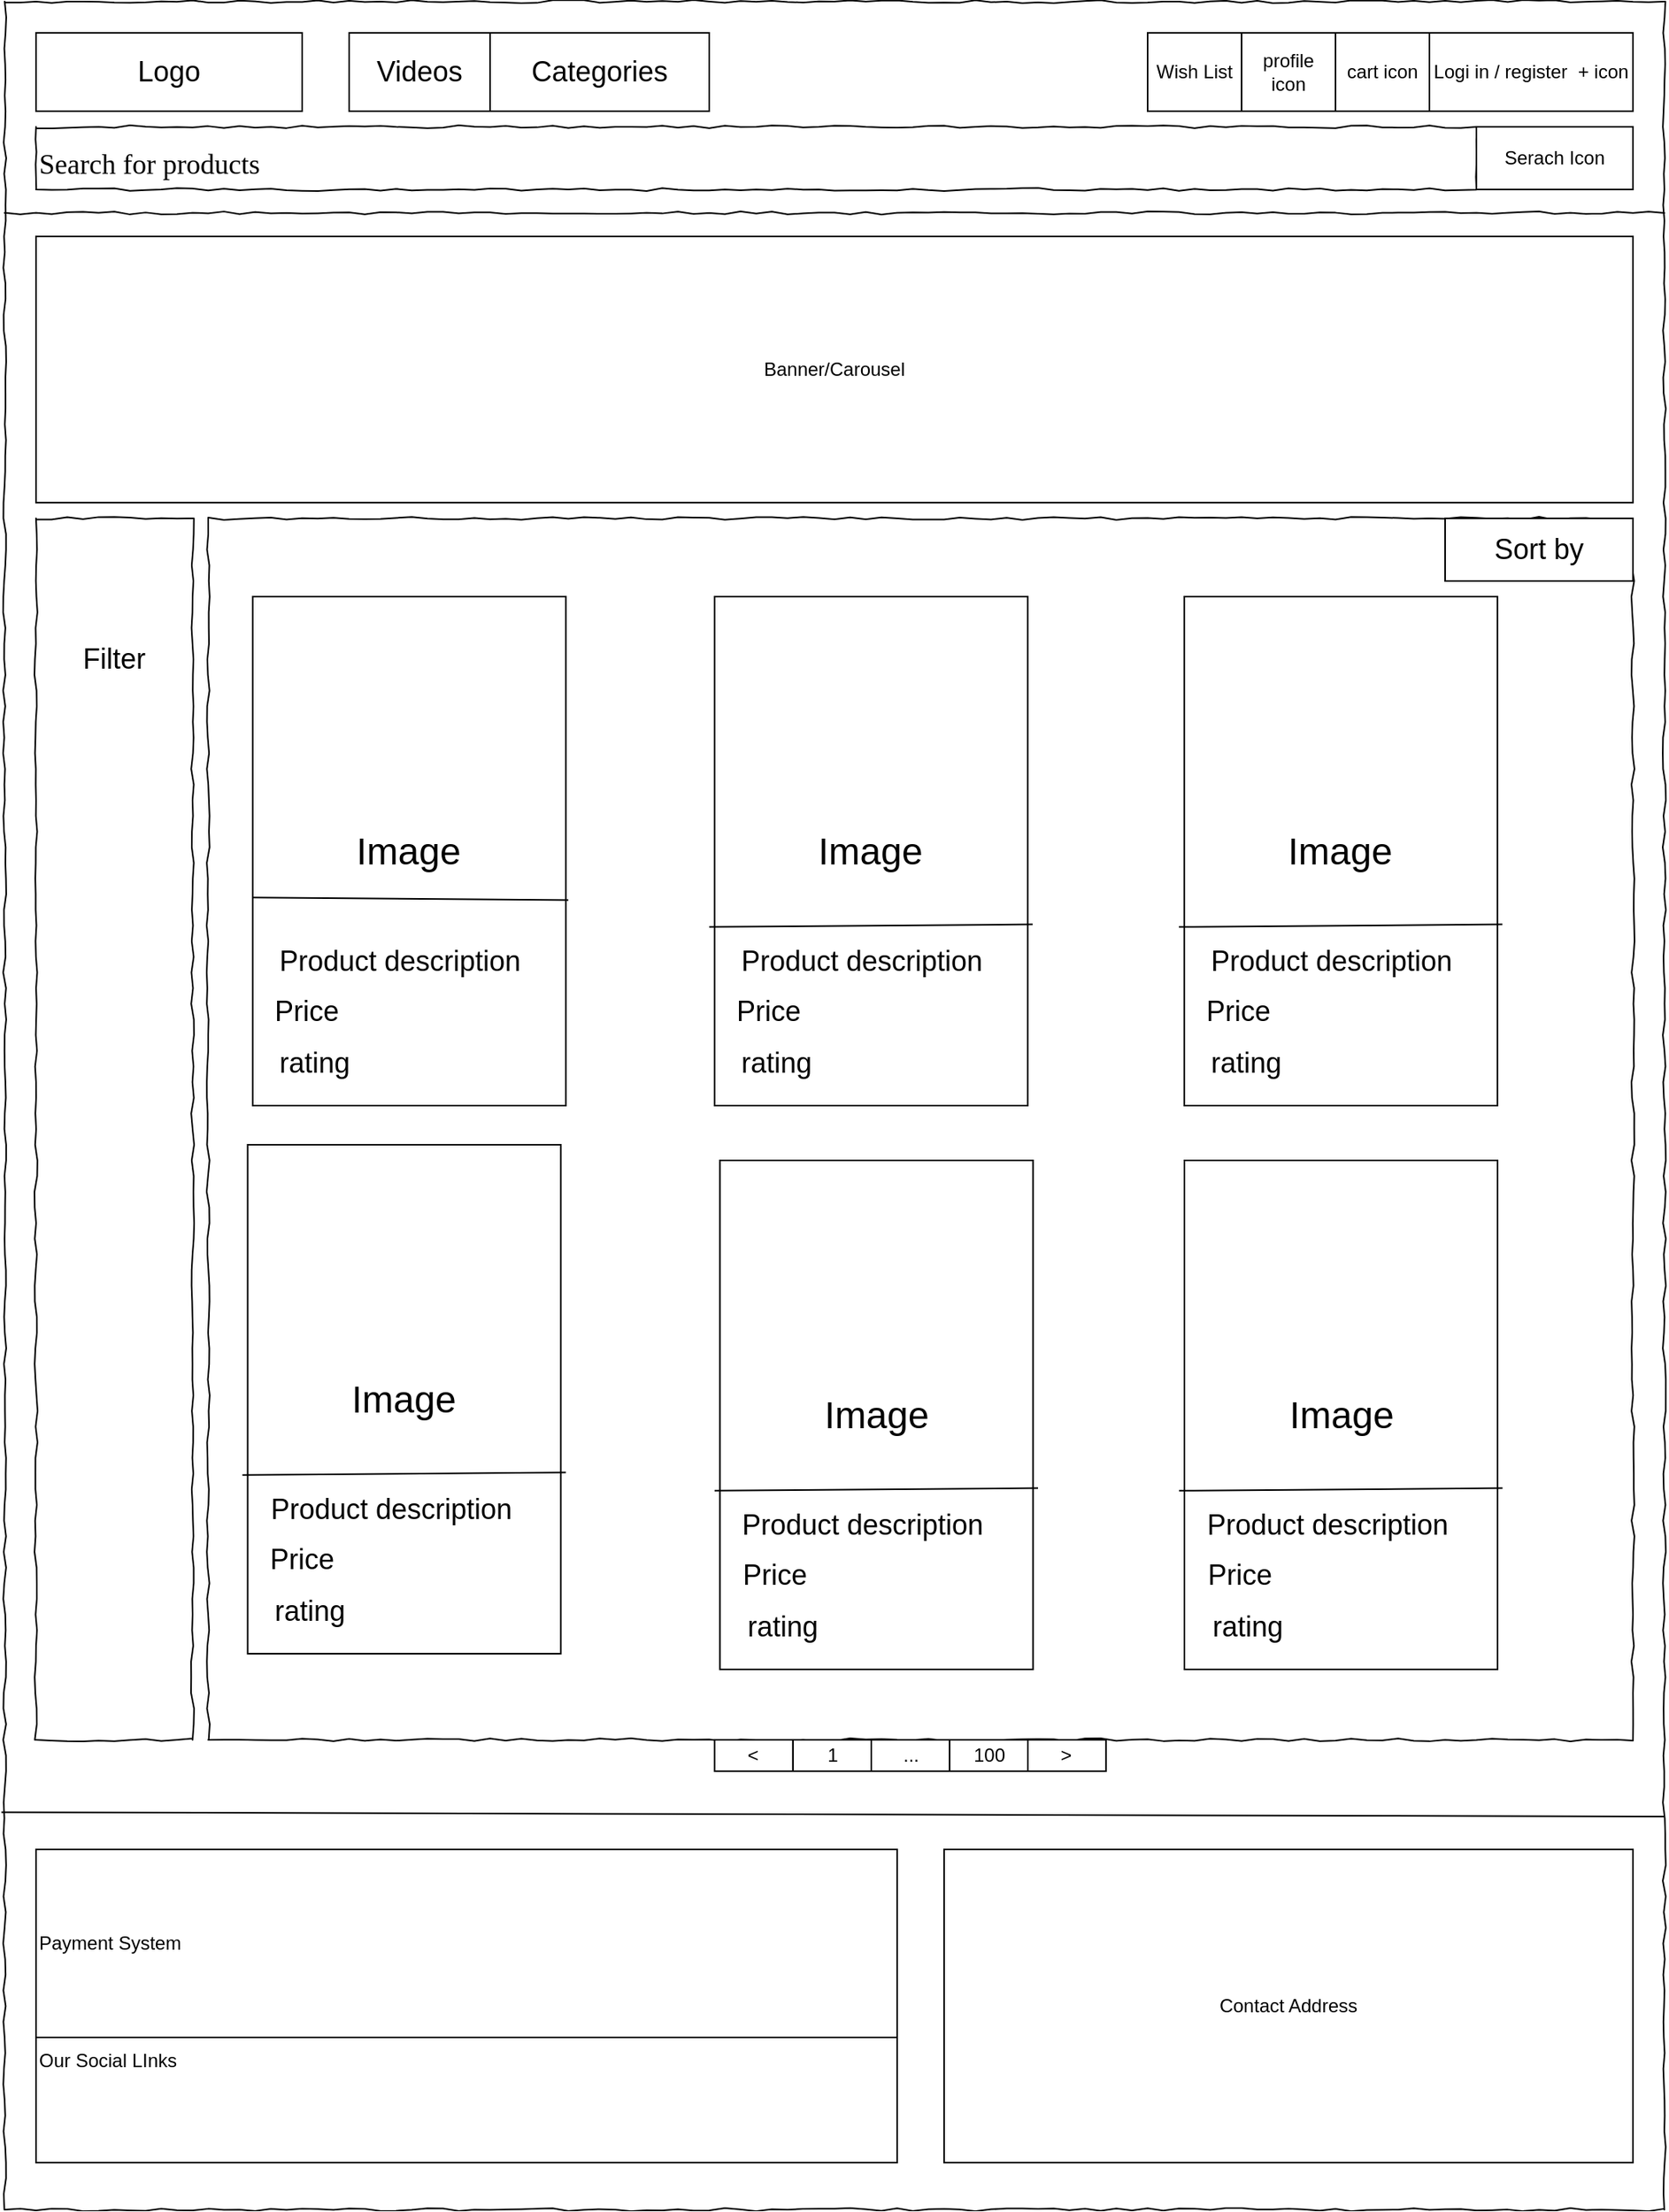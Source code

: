<mxfile version="13.7.3" type="device"><diagram name="Page-1" id="03018318-947c-dd8e-b7a3-06fadd420f32"><mxGraphModel dx="1662" dy="1666" grid="1" gridSize="10" guides="1" tooltips="1" connect="1" arrows="1" fold="1" page="1" pageScale="1" pageWidth="1100" pageHeight="850" background="#ffffff" math="0" shadow="0"><root><mxCell id="0"/><mxCell id="1" parent="0"/><mxCell id="677b7b8949515195-1" value="" style="whiteSpace=wrap;html=1;rounded=0;shadow=0;labelBackgroundColor=none;strokeColor=#000000;strokeWidth=1;fillColor=none;fontFamily=Verdana;fontSize=12;fontColor=#000000;align=center;comic=1;" parent="1" vertex="1"><mxGeometry x="20" y="-20" width="1060" height="1410" as="geometry"/></mxCell><mxCell id="677b7b8949515195-2" value="&lt;font style=&quot;vertical-align: inherit&quot;&gt;&lt;font style=&quot;vertical-align: inherit&quot;&gt;&lt;font style=&quot;vertical-align: inherit&quot;&gt;&lt;font style=&quot;vertical-align: inherit&quot;&gt;&lt;font style=&quot;vertical-align: inherit&quot;&gt;&lt;font style=&quot;vertical-align: inherit ; font-size: 18px&quot;&gt;&lt;font style=&quot;vertical-align: inherit&quot;&gt;&lt;font style=&quot;vertical-align: inherit&quot;&gt;Search for products&lt;/font&gt;&lt;/font&gt;&lt;/font&gt;&lt;/font&gt;&lt;/font&gt;&lt;/font&gt;&lt;/font&gt;&lt;/font&gt;" style="whiteSpace=wrap;html=1;rounded=0;shadow=0;labelBackgroundColor=none;strokeWidth=1;fontFamily=Verdana;fontSize=28;align=left;comic=1;" parent="1" vertex="1"><mxGeometry x="40" y="60" width="920" height="40" as="geometry"/></mxCell><mxCell id="677b7b8949515195-8" value="" style="whiteSpace=wrap;html=1;rounded=0;shadow=0;labelBackgroundColor=none;strokeWidth=1;fillColor=none;fontFamily=Verdana;fontSize=12;align=center;comic=1;" parent="1" vertex="1"><mxGeometry x="40" y="310" width="100" height="780" as="geometry"/></mxCell><mxCell id="677b7b8949515195-9" value="" style="line;strokeWidth=1;html=1;rounded=0;shadow=0;labelBackgroundColor=none;fillColor=none;fontFamily=Verdana;fontSize=14;fontColor=#000000;align=center;comic=1;" parent="1" vertex="1"><mxGeometry x="20" y="110" width="1060" height="10" as="geometry"/></mxCell><mxCell id="UhEQ6fmvqOYaQAHXVNuu-1" value="&lt;font style=&quot;vertical-align: inherit&quot;&gt;&lt;font style=&quot;vertical-align: inherit&quot;&gt;Serach Icon&lt;/font&gt;&lt;/font&gt;" style="rounded=0;whiteSpace=wrap;html=1;" parent="1" vertex="1"><mxGeometry x="960" y="60" width="100" height="40" as="geometry"/></mxCell><mxCell id="UhEQ6fmvqOYaQAHXVNuu-2" value="&lt;font style=&quot;font-size: 18px&quot;&gt;Logo&lt;/font&gt;" style="rounded=0;whiteSpace=wrap;html=1;" parent="1" vertex="1"><mxGeometry x="40" width="170" height="50" as="geometry"/></mxCell><mxCell id="UhEQ6fmvqOYaQAHXVNuu-3" value="cart icon" style="rounded=0;whiteSpace=wrap;html=1;" parent="1" vertex="1"><mxGeometry x="870" width="60" height="50" as="geometry"/></mxCell><mxCell id="UhEQ6fmvqOYaQAHXVNuu-4" value="Logi in / register&amp;nbsp; + icon" style="rounded=0;whiteSpace=wrap;html=1;" parent="1" vertex="1"><mxGeometry x="930" width="130" height="50" as="geometry"/></mxCell><mxCell id="UhEQ6fmvqOYaQAHXVNuu-6" value="" style="endArrow=none;html=1;exitX=-0.002;exitY=0.82;exitDx=0;exitDy=0;exitPerimeter=0;entryX=1;entryY=0.822;entryDx=0;entryDy=0;entryPerimeter=0;" parent="1" source="677b7b8949515195-1" target="677b7b8949515195-1" edge="1"><mxGeometry width="50" height="50" relative="1" as="geometry"><mxPoint x="180" y="760" as="sourcePoint"/><mxPoint x="230" y="710" as="targetPoint"/></mxGeometry></mxCell><mxCell id="UhEQ6fmvqOYaQAHXVNuu-9" value="&lt;font style=&quot;font-size: 18px&quot;&gt;Filter&lt;/font&gt;" style="text;html=1;strokeColor=none;fillColor=none;align=center;verticalAlign=middle;whiteSpace=wrap;rounded=0;" parent="1" vertex="1"><mxGeometry x="35" y="370" width="110" height="60" as="geometry"/></mxCell><mxCell id="UhEQ6fmvqOYaQAHXVNuu-12" value="&lt;font style=&quot;font-size: 18px&quot;&gt;Videos&lt;/font&gt;" style="rounded=0;whiteSpace=wrap;html=1;" parent="1" vertex="1"><mxGeometry x="240.0" width="90" height="50" as="geometry"/></mxCell><mxCell id="UhEQ6fmvqOYaQAHXVNuu-13" value="profile icon" style="rounded=0;whiteSpace=wrap;html=1;" parent="1" vertex="1"><mxGeometry x="810" width="60" height="50" as="geometry"/></mxCell><mxCell id="UhEQ6fmvqOYaQAHXVNuu-14" value="Wish List" style="rounded=0;whiteSpace=wrap;html=1;" parent="1" vertex="1"><mxGeometry x="750" width="60" height="50" as="geometry"/></mxCell><mxCell id="UhEQ6fmvqOYaQAHXVNuu-16" value="&lt;font style=&quot;font-size: 24px&quot;&gt;Image&lt;/font&gt;" style="rounded=0;whiteSpace=wrap;html=1;" parent="1" vertex="1"><mxGeometry x="178.4" y="360" width="200" height="325" as="geometry"/></mxCell><mxCell id="UhEQ6fmvqOYaQAHXVNuu-21" value="" style="endArrow=none;html=1;entryX=1.008;entryY=0.596;entryDx=0;entryDy=0;exitX=0;exitY=0.591;exitDx=0;exitDy=0;entryPerimeter=0;exitPerimeter=0;" parent="1" source="UhEQ6fmvqOYaQAHXVNuu-16" target="UhEQ6fmvqOYaQAHXVNuu-16" edge="1"><mxGeometry width="50" height="50" relative="1" as="geometry"><mxPoint x="203.4" y="392.5" as="sourcePoint"/><mxPoint x="253.4" y="342.5" as="targetPoint"/></mxGeometry></mxCell><mxCell id="UhEQ6fmvqOYaQAHXVNuu-22" value="&lt;font style=&quot;font-size: 18px&quot;&gt;Product description&lt;/font&gt;" style="text;html=1;strokeColor=none;fillColor=none;align=center;verticalAlign=middle;whiteSpace=wrap;rounded=0;" parent="1" vertex="1"><mxGeometry x="145" y="582.5" width="255" height="20" as="geometry"/></mxCell><mxCell id="UhEQ6fmvqOYaQAHXVNuu-23" value="&lt;font style=&quot;font-size: 18px&quot;&gt;Price&lt;/font&gt;" style="text;html=1;strokeColor=none;fillColor=none;align=center;verticalAlign=middle;whiteSpace=wrap;rounded=0;rotation=0;" parent="1" vertex="1"><mxGeometry x="178.4" y="605" width="70" height="40" as="geometry"/></mxCell><mxCell id="UhEQ6fmvqOYaQAHXVNuu-27" value="&lt;font style=&quot;font-size: 18px&quot;&gt;rating&lt;/font&gt;" style="text;html=1;strokeColor=none;fillColor=none;align=center;verticalAlign=middle;whiteSpace=wrap;rounded=0;" parent="1" vertex="1"><mxGeometry x="183.4" y="642.5" width="70" height="30" as="geometry"/></mxCell><mxCell id="UhEQ6fmvqOYaQAHXVNuu-29" value="" style="whiteSpace=wrap;html=1;rounded=0;shadow=0;labelBackgroundColor=none;strokeWidth=1;fillColor=none;fontFamily=Verdana;fontSize=12;align=center;comic=1;" parent="1" vertex="1"><mxGeometry x="150" y="310" width="910" height="780" as="geometry"/></mxCell><mxCell id="UhEQ6fmvqOYaQAHXVNuu-30" value="&lt;font style=&quot;font-size: 24px&quot;&gt;Image&lt;/font&gt;" style="rounded=0;whiteSpace=wrap;html=1;" parent="1" vertex="1"><mxGeometry x="175.2" y="710" width="200" height="325" as="geometry"/></mxCell><mxCell id="UhEQ6fmvqOYaQAHXVNuu-31" value="&lt;font style=&quot;font-size: 18px&quot;&gt;Product description&lt;/font&gt;" style="text;html=1;strokeColor=none;fillColor=none;align=center;verticalAlign=middle;whiteSpace=wrap;rounded=0;" parent="1" vertex="1"><mxGeometry x="171.8" y="932.5" width="190" height="20" as="geometry"/></mxCell><mxCell id="UhEQ6fmvqOYaQAHXVNuu-32" value="&lt;font style=&quot;font-size: 18px&quot;&gt;Price&lt;/font&gt;" style="text;html=1;strokeColor=none;fillColor=none;align=center;verticalAlign=middle;whiteSpace=wrap;rounded=0;rotation=0;" parent="1" vertex="1"><mxGeometry x="175.2" y="955" width="70" height="40" as="geometry"/></mxCell><mxCell id="UhEQ6fmvqOYaQAHXVNuu-33" value="&lt;font style=&quot;font-size: 18px&quot;&gt;rating&lt;/font&gt;" style="text;html=1;strokeColor=none;fillColor=none;align=center;verticalAlign=middle;whiteSpace=wrap;rounded=0;" parent="1" vertex="1"><mxGeometry x="180.2" y="992.5" width="70" height="30" as="geometry"/></mxCell><mxCell id="UhEQ6fmvqOYaQAHXVNuu-43" value="" style="endArrow=none;html=1;exitX=-0.017;exitY=0.649;exitDx=0;exitDy=0;exitPerimeter=0;entryX=1.016;entryY=0.644;entryDx=0;entryDy=0;entryPerimeter=0;" parent="1" source="UhEQ6fmvqOYaQAHXVNuu-30" target="UhEQ6fmvqOYaQAHXVNuu-30" edge="1"><mxGeometry width="50" height="50" relative="1" as="geometry"><mxPoint x="291.8" y="922.5" as="sourcePoint"/><mxPoint x="341.8" y="872.5" as="targetPoint"/></mxGeometry></mxCell><mxCell id="UhEQ6fmvqOYaQAHXVNuu-44" value="&lt;font style=&quot;font-size: 24px&quot;&gt;Image&lt;/font&gt;" style="rounded=0;whiteSpace=wrap;html=1;" parent="1" vertex="1"><mxGeometry x="773.4" y="360" width="200" height="325" as="geometry"/></mxCell><mxCell id="UhEQ6fmvqOYaQAHXVNuu-45" value="&lt;font style=&quot;font-size: 18px&quot;&gt;Product description&lt;/font&gt;" style="text;html=1;strokeColor=none;fillColor=none;align=center;verticalAlign=middle;whiteSpace=wrap;rounded=0;" parent="1" vertex="1"><mxGeometry x="740" y="582.5" width="255" height="20" as="geometry"/></mxCell><mxCell id="UhEQ6fmvqOYaQAHXVNuu-46" value="&lt;font style=&quot;font-size: 18px&quot;&gt;Price&lt;/font&gt;" style="text;html=1;strokeColor=none;fillColor=none;align=center;verticalAlign=middle;whiteSpace=wrap;rounded=0;rotation=0;" parent="1" vertex="1"><mxGeometry x="773.4" y="605" width="70" height="40" as="geometry"/></mxCell><mxCell id="UhEQ6fmvqOYaQAHXVNuu-47" value="&lt;font style=&quot;font-size: 18px&quot;&gt;rating&lt;/font&gt;" style="text;html=1;strokeColor=none;fillColor=none;align=center;verticalAlign=middle;whiteSpace=wrap;rounded=0;" parent="1" vertex="1"><mxGeometry x="778.4" y="642.5" width="70" height="30" as="geometry"/></mxCell><mxCell id="UhEQ6fmvqOYaQAHXVNuu-48" value="" style="endArrow=none;html=1;exitX=-0.017;exitY=0.649;exitDx=0;exitDy=0;exitPerimeter=0;entryX=1.016;entryY=0.644;entryDx=0;entryDy=0;entryPerimeter=0;" parent="1" source="UhEQ6fmvqOYaQAHXVNuu-44" target="UhEQ6fmvqOYaQAHXVNuu-44" edge="1"><mxGeometry width="50" height="50" relative="1" as="geometry"><mxPoint x="890" y="572.5" as="sourcePoint"/><mxPoint x="940" y="522.5" as="targetPoint"/></mxGeometry></mxCell><mxCell id="UhEQ6fmvqOYaQAHXVNuu-49" value="&lt;font style=&quot;font-size: 24px&quot;&gt;Image&lt;/font&gt;" style="rounded=0;whiteSpace=wrap;html=1;" parent="1" vertex="1"><mxGeometry x="473.4" y="360" width="200" height="325" as="geometry"/></mxCell><mxCell id="UhEQ6fmvqOYaQAHXVNuu-50" value="&lt;font style=&quot;font-size: 18px&quot;&gt;Product description&lt;/font&gt;" style="text;html=1;strokeColor=none;fillColor=none;align=center;verticalAlign=middle;whiteSpace=wrap;rounded=0;" parent="1" vertex="1"><mxGeometry x="440" y="582.5" width="255" height="20" as="geometry"/></mxCell><mxCell id="UhEQ6fmvqOYaQAHXVNuu-51" value="&lt;font style=&quot;font-size: 18px&quot;&gt;Price&lt;/font&gt;" style="text;html=1;strokeColor=none;fillColor=none;align=center;verticalAlign=middle;whiteSpace=wrap;rounded=0;rotation=0;" parent="1" vertex="1"><mxGeometry x="473.4" y="605" width="70" height="40" as="geometry"/></mxCell><mxCell id="UhEQ6fmvqOYaQAHXVNuu-52" value="&lt;font style=&quot;font-size: 18px&quot;&gt;rating&lt;/font&gt;" style="text;html=1;strokeColor=none;fillColor=none;align=center;verticalAlign=middle;whiteSpace=wrap;rounded=0;" parent="1" vertex="1"><mxGeometry x="478.4" y="642.5" width="70" height="30" as="geometry"/></mxCell><mxCell id="UhEQ6fmvqOYaQAHXVNuu-53" value="" style="endArrow=none;html=1;exitX=-0.017;exitY=0.649;exitDx=0;exitDy=0;exitPerimeter=0;entryX=1.016;entryY=0.644;entryDx=0;entryDy=0;entryPerimeter=0;" parent="1" source="UhEQ6fmvqOYaQAHXVNuu-49" target="UhEQ6fmvqOYaQAHXVNuu-49" edge="1"><mxGeometry width="50" height="50" relative="1" as="geometry"><mxPoint x="590" y="572.5" as="sourcePoint"/><mxPoint x="640" y="522.5" as="targetPoint"/></mxGeometry></mxCell><mxCell id="UhEQ6fmvqOYaQAHXVNuu-59" value="&lt;font style=&quot;font-size: 24px&quot;&gt;Image&lt;/font&gt;" style="rounded=0;whiteSpace=wrap;html=1;" parent="1" vertex="1"><mxGeometry x="773.5" y="720" width="200" height="325" as="geometry"/></mxCell><mxCell id="UhEQ6fmvqOYaQAHXVNuu-60" value="&lt;font style=&quot;font-size: 18px&quot;&gt;Product description&lt;/font&gt;" style="text;html=1;strokeColor=none;fillColor=none;align=center;verticalAlign=middle;whiteSpace=wrap;rounded=0;" parent="1" vertex="1"><mxGeometry x="770.1" y="942.5" width="190" height="20" as="geometry"/></mxCell><mxCell id="UhEQ6fmvqOYaQAHXVNuu-61" value="&lt;font style=&quot;font-size: 18px&quot;&gt;Price&lt;/font&gt;" style="text;html=1;strokeColor=none;fillColor=none;align=center;verticalAlign=middle;whiteSpace=wrap;rounded=0;rotation=0;" parent="1" vertex="1"><mxGeometry x="773.5" y="965" width="70" height="40" as="geometry"/></mxCell><mxCell id="UhEQ6fmvqOYaQAHXVNuu-62" value="&lt;font style=&quot;font-size: 18px&quot;&gt;rating&lt;/font&gt;" style="text;html=1;strokeColor=none;fillColor=none;align=center;verticalAlign=middle;whiteSpace=wrap;rounded=0;" parent="1" vertex="1"><mxGeometry x="778.5" y="1002.5" width="70" height="30" as="geometry"/></mxCell><mxCell id="UhEQ6fmvqOYaQAHXVNuu-63" value="" style="endArrow=none;html=1;exitX=-0.017;exitY=0.649;exitDx=0;exitDy=0;exitPerimeter=0;entryX=1.016;entryY=0.644;entryDx=0;entryDy=0;entryPerimeter=0;" parent="1" source="UhEQ6fmvqOYaQAHXVNuu-59" target="UhEQ6fmvqOYaQAHXVNuu-59" edge="1"><mxGeometry width="50" height="50" relative="1" as="geometry"><mxPoint x="890.1" y="932.5" as="sourcePoint"/><mxPoint x="940.1" y="882.5" as="targetPoint"/></mxGeometry></mxCell><mxCell id="UhEQ6fmvqOYaQAHXVNuu-64" value="&lt;font style=&quot;font-size: 24px&quot;&gt;Image&lt;/font&gt;" style="rounded=0;whiteSpace=wrap;html=1;" parent="1" vertex="1"><mxGeometry x="476.8" y="720" width="200" height="325" as="geometry"/></mxCell><mxCell id="UhEQ6fmvqOYaQAHXVNuu-65" value="&lt;font style=&quot;font-size: 18px&quot;&gt;Product description&lt;/font&gt;" style="text;html=1;strokeColor=none;fillColor=none;align=center;verticalAlign=middle;whiteSpace=wrap;rounded=0;" parent="1" vertex="1"><mxGeometry x="473.4" y="942.5" width="190" height="20" as="geometry"/></mxCell><mxCell id="UhEQ6fmvqOYaQAHXVNuu-66" value="&lt;font style=&quot;font-size: 18px&quot;&gt;Price&lt;/font&gt;" style="text;html=1;strokeColor=none;fillColor=none;align=center;verticalAlign=middle;whiteSpace=wrap;rounded=0;rotation=0;" parent="1" vertex="1"><mxGeometry x="476.8" y="965" width="70" height="40" as="geometry"/></mxCell><mxCell id="UhEQ6fmvqOYaQAHXVNuu-67" value="&lt;font style=&quot;font-size: 18px&quot;&gt;rating&lt;/font&gt;" style="text;html=1;strokeColor=none;fillColor=none;align=center;verticalAlign=middle;whiteSpace=wrap;rounded=0;" parent="1" vertex="1"><mxGeometry x="481.8" y="1002.5" width="70" height="30" as="geometry"/></mxCell><mxCell id="UhEQ6fmvqOYaQAHXVNuu-68" value="" style="endArrow=none;html=1;exitX=-0.017;exitY=0.649;exitDx=0;exitDy=0;exitPerimeter=0;entryX=1.016;entryY=0.644;entryDx=0;entryDy=0;entryPerimeter=0;" parent="1" source="UhEQ6fmvqOYaQAHXVNuu-64" target="UhEQ6fmvqOYaQAHXVNuu-64" edge="1"><mxGeometry width="50" height="50" relative="1" as="geometry"><mxPoint x="593.4" y="932.5" as="sourcePoint"/><mxPoint x="643.4" y="882.5" as="targetPoint"/></mxGeometry></mxCell><mxCell id="UhEQ6fmvqOYaQAHXVNuu-69" value="&lt;font style=&quot;font-size: 18px&quot;&gt;Sort by&lt;/font&gt;" style="rounded=0;whiteSpace=wrap;html=1;" parent="1" vertex="1"><mxGeometry x="940" y="310" width="120" height="40" as="geometry"/></mxCell><mxCell id="UhEQ6fmvqOYaQAHXVNuu-72" value="Our Social LInks" style="rounded=0;whiteSpace=wrap;html=1;align=left;" parent="1" vertex="1"><mxGeometry x="40" y="1230" width="550" height="130" as="geometry"/></mxCell><mxCell id="UhEQ6fmvqOYaQAHXVNuu-73" value="Payment System" style="rounded=0;whiteSpace=wrap;html=1;align=left;" parent="1" vertex="1"><mxGeometry x="40" y="1160" width="550" height="120" as="geometry"/></mxCell><mxCell id="UhEQ6fmvqOYaQAHXVNuu-74" value="Contact Address" style="rounded=0;whiteSpace=wrap;html=1;" parent="1" vertex="1"><mxGeometry x="620" y="1160" width="440" height="200" as="geometry"/></mxCell><mxCell id="ODg4wMj-bEtB1OhHsHvh-7" value="&amp;gt;" style="rounded=0;whiteSpace=wrap;html=1;" parent="1" vertex="1"><mxGeometry x="673.4" y="1090" width="50" height="20" as="geometry"/></mxCell><mxCell id="ODg4wMj-bEtB1OhHsHvh-8" value="100" style="rounded=0;whiteSpace=wrap;html=1;" parent="1" vertex="1"><mxGeometry x="623.5" y="1090" width="50" height="20" as="geometry"/></mxCell><mxCell id="ODg4wMj-bEtB1OhHsHvh-9" value="..." style="rounded=0;whiteSpace=wrap;html=1;" parent="1" vertex="1"><mxGeometry x="573.5" y="1090" width="50" height="20" as="geometry"/></mxCell><mxCell id="ODg4wMj-bEtB1OhHsHvh-10" value="1" style="rounded=0;whiteSpace=wrap;html=1;" parent="1" vertex="1"><mxGeometry x="523.5" y="1090" width="50" height="20" as="geometry"/></mxCell><mxCell id="ODg4wMj-bEtB1OhHsHvh-11" value="&amp;lt;" style="rounded=0;whiteSpace=wrap;html=1;" parent="1" vertex="1"><mxGeometry x="473.4" y="1090" width="50" height="20" as="geometry"/></mxCell><mxCell id="6Ge3A2xhjpmxUye3V2Vl-2" value="Banner/Carousel" style="rounded=0;whiteSpace=wrap;html=1;" vertex="1" parent="1"><mxGeometry x="40" y="130" width="1020" height="170" as="geometry"/></mxCell><mxCell id="6Ge3A2xhjpmxUye3V2Vl-4" value="&lt;font style=&quot;font-size: 18px&quot;&gt;Categories&lt;/font&gt;" style="rounded=0;whiteSpace=wrap;html=1;" vertex="1" parent="1"><mxGeometry x="330" width="140" height="50" as="geometry"/></mxCell></root></mxGraphModel></diagram></mxfile>